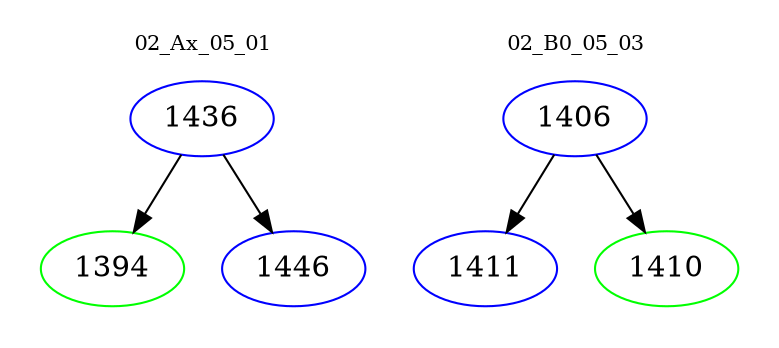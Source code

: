 digraph{
subgraph cluster_0 {
color = white
label = "02_Ax_05_01";
fontsize=10;
T0_1436 [label="1436", color="blue"]
T0_1436 -> T0_1394 [color="black"]
T0_1394 [label="1394", color="green"]
T0_1436 -> T0_1446 [color="black"]
T0_1446 [label="1446", color="blue"]
}
subgraph cluster_1 {
color = white
label = "02_B0_05_03";
fontsize=10;
T1_1406 [label="1406", color="blue"]
T1_1406 -> T1_1411 [color="black"]
T1_1411 [label="1411", color="blue"]
T1_1406 -> T1_1410 [color="black"]
T1_1410 [label="1410", color="green"]
}
}

